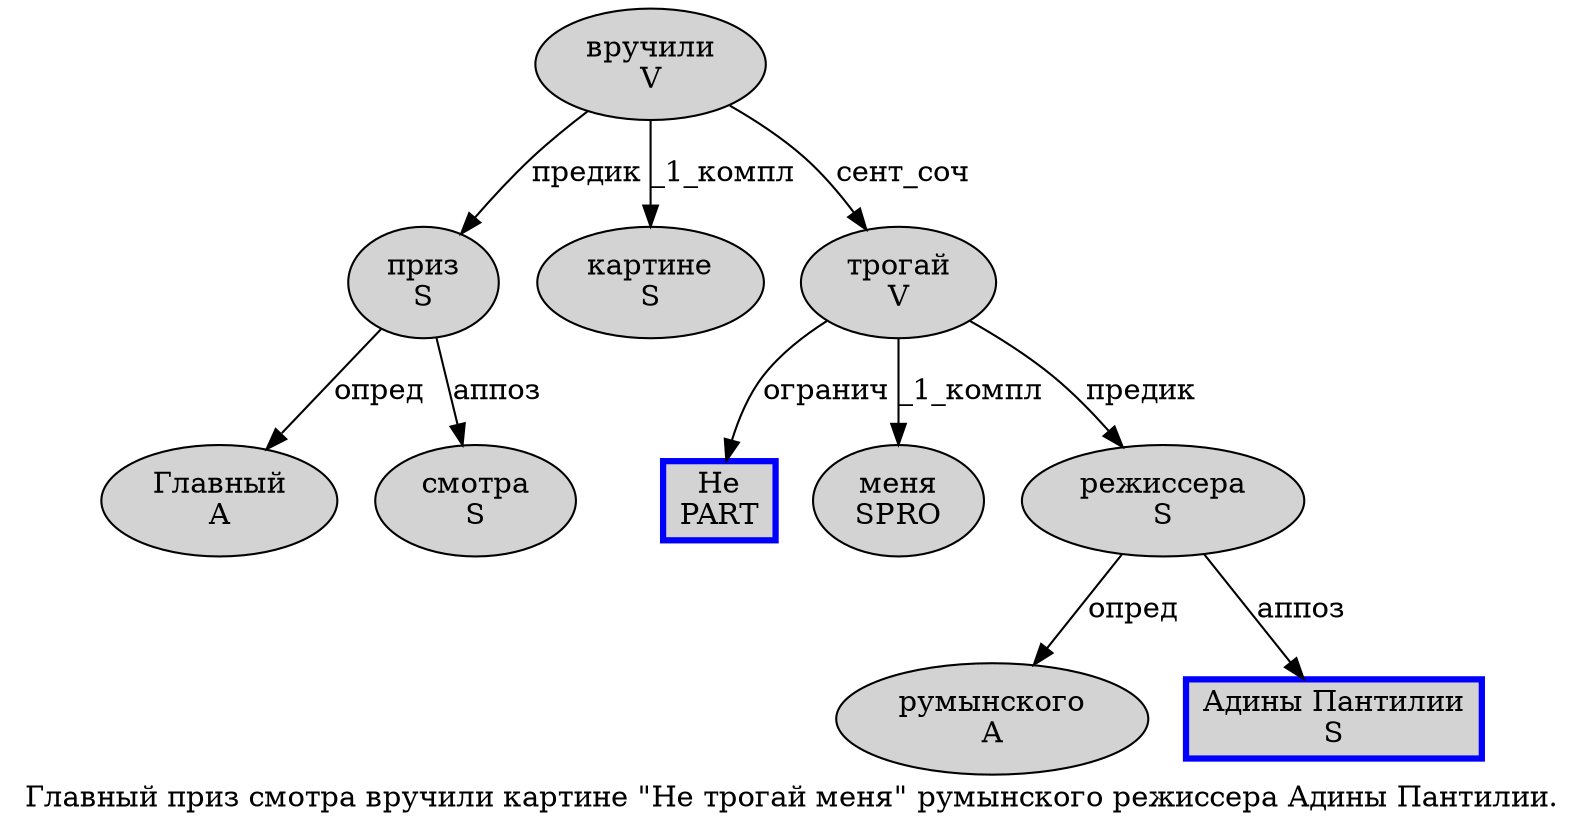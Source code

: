 digraph SENTENCE_1423 {
	graph [label="Главный приз смотра вручили картине \"Не трогай меня\" румынского режиссера Адины Пантилии."]
	node [style=filled]
		0 [label="Главный
A" color="" fillcolor=lightgray penwidth=1 shape=ellipse]
		1 [label="приз
S" color="" fillcolor=lightgray penwidth=1 shape=ellipse]
		2 [label="смотра
S" color="" fillcolor=lightgray penwidth=1 shape=ellipse]
		3 [label="вручили
V" color="" fillcolor=lightgray penwidth=1 shape=ellipse]
		4 [label="картине
S" color="" fillcolor=lightgray penwidth=1 shape=ellipse]
		6 [label="Не
PART" color=blue fillcolor=lightgray penwidth=3 shape=box]
		7 [label="трогай
V" color="" fillcolor=lightgray penwidth=1 shape=ellipse]
		8 [label="меня
SPRO" color="" fillcolor=lightgray penwidth=1 shape=ellipse]
		10 [label="румынского
A" color="" fillcolor=lightgray penwidth=1 shape=ellipse]
		11 [label="режиссера
S" color="" fillcolor=lightgray penwidth=1 shape=ellipse]
		12 [label="Адины Пантилии
S" color=blue fillcolor=lightgray penwidth=3 shape=box]
			11 -> 10 [label="опред"]
			11 -> 12 [label="аппоз"]
			7 -> 6 [label="огранич"]
			7 -> 8 [label="_1_компл"]
			7 -> 11 [label="предик"]
			3 -> 1 [label="предик"]
			3 -> 4 [label="_1_компл"]
			3 -> 7 [label="сент_соч"]
			1 -> 0 [label="опред"]
			1 -> 2 [label="аппоз"]
}